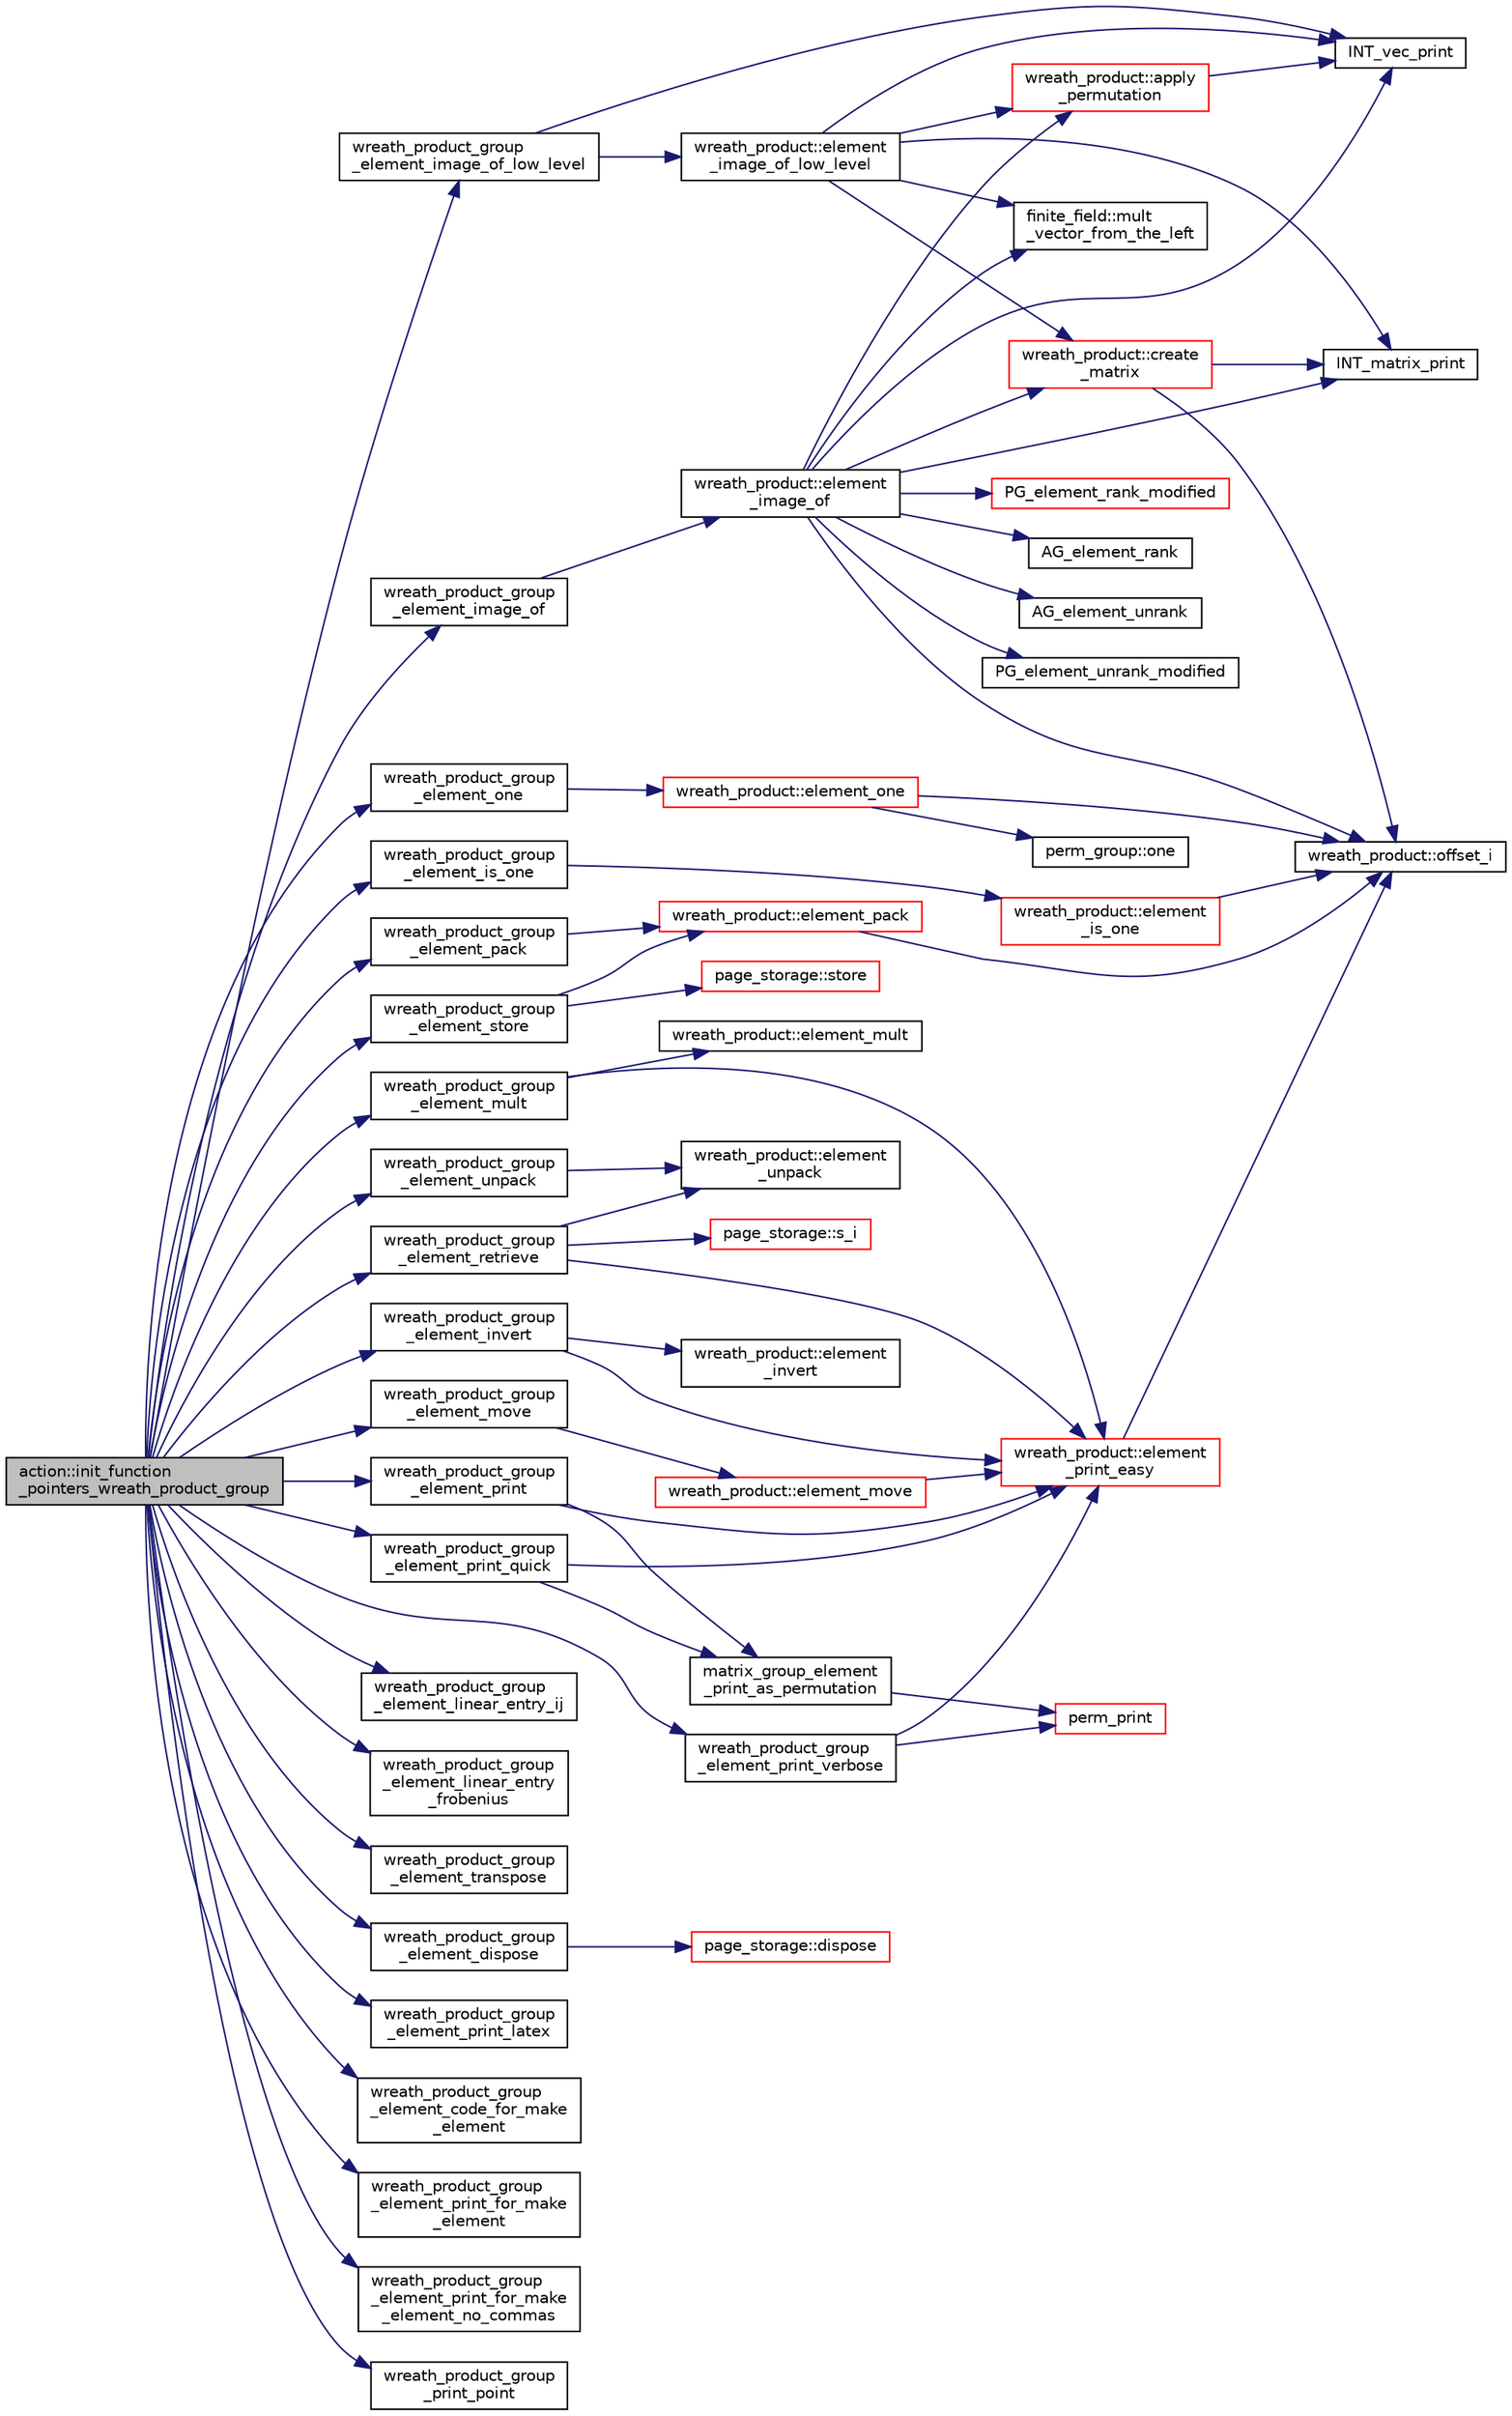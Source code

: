 digraph "action::init_function_pointers_wreath_product_group"
{
  edge [fontname="Helvetica",fontsize="10",labelfontname="Helvetica",labelfontsize="10"];
  node [fontname="Helvetica",fontsize="10",shape=record];
  rankdir="LR";
  Node27370 [label="action::init_function\l_pointers_wreath_product_group",height=0.2,width=0.4,color="black", fillcolor="grey75", style="filled", fontcolor="black"];
  Node27370 -> Node27371 [color="midnightblue",fontsize="10",style="solid",fontname="Helvetica"];
  Node27371 [label="wreath_product_group\l_element_image_of",height=0.2,width=0.4,color="black", fillcolor="white", style="filled",URL="$dc/dd4/group__actions_8h.html#ab8e7cda0e3e86654f369d3a8667d639f"];
  Node27371 -> Node27372 [color="midnightblue",fontsize="10",style="solid",fontname="Helvetica"];
  Node27372 [label="wreath_product::element\l_image_of",height=0.2,width=0.4,color="black", fillcolor="white", style="filled",URL="$d8/dfa/classwreath__product.html#a37c391ae9bd70d3422ef44a919c1119d"];
  Node27372 -> Node27373 [color="midnightblue",fontsize="10",style="solid",fontname="Helvetica"];
  Node27373 [label="AG_element_unrank",height=0.2,width=0.4,color="black", fillcolor="white", style="filled",URL="$d4/d67/geometry_8h.html#a4a33b86c87b2879b97cfa1327abe2885"];
  Node27372 -> Node27374 [color="midnightblue",fontsize="10",style="solid",fontname="Helvetica"];
  Node27374 [label="finite_field::mult\l_vector_from_the_left",height=0.2,width=0.4,color="black", fillcolor="white", style="filled",URL="$df/d5a/classfinite__field.html#aad2078020fd058c71649f0a25a4c77cc"];
  Node27372 -> Node27375 [color="midnightblue",fontsize="10",style="solid",fontname="Helvetica"];
  Node27375 [label="wreath_product::offset_i",height=0.2,width=0.4,color="black", fillcolor="white", style="filled",URL="$d8/dfa/classwreath__product.html#a081d6eed767bdd84bc74e555815641c6"];
  Node27372 -> Node27376 [color="midnightblue",fontsize="10",style="solid",fontname="Helvetica"];
  Node27376 [label="AG_element_rank",height=0.2,width=0.4,color="black", fillcolor="white", style="filled",URL="$d4/d67/geometry_8h.html#ab2ac908d07dd8038fd996e26bdc75c17"];
  Node27372 -> Node27377 [color="midnightblue",fontsize="10",style="solid",fontname="Helvetica"];
  Node27377 [label="PG_element_unrank_modified",height=0.2,width=0.4,color="black", fillcolor="white", style="filled",URL="$d4/d67/geometry_8h.html#a83ae9b605d496f6a90345303f6efae64"];
  Node27372 -> Node27378 [color="midnightblue",fontsize="10",style="solid",fontname="Helvetica"];
  Node27378 [label="INT_vec_print",height=0.2,width=0.4,color="black", fillcolor="white", style="filled",URL="$df/dbf/sajeeb_8_c.html#a79a5901af0b47dd0d694109543c027fe"];
  Node27372 -> Node27379 [color="midnightblue",fontsize="10",style="solid",fontname="Helvetica"];
  Node27379 [label="wreath_product::create\l_matrix",height=0.2,width=0.4,color="red", fillcolor="white", style="filled",URL="$d8/dfa/classwreath__product.html#ab3962a2740db55b02ec44b4295ea979d"];
  Node27379 -> Node27375 [color="midnightblue",fontsize="10",style="solid",fontname="Helvetica"];
  Node27379 -> Node27383 [color="midnightblue",fontsize="10",style="solid",fontname="Helvetica"];
  Node27383 [label="INT_matrix_print",height=0.2,width=0.4,color="black", fillcolor="white", style="filled",URL="$d5/db4/io__and__os_8h.html#afd4180a24bef3a2b584668a4eaf607ff"];
  Node27372 -> Node27383 [color="midnightblue",fontsize="10",style="solid",fontname="Helvetica"];
  Node27372 -> Node27384 [color="midnightblue",fontsize="10",style="solid",fontname="Helvetica"];
  Node27384 [label="wreath_product::apply\l_permutation",height=0.2,width=0.4,color="red", fillcolor="white", style="filled",URL="$d8/dfa/classwreath__product.html#acf0363d5dbb2ff7404269d0c806cad2e"];
  Node27384 -> Node27378 [color="midnightblue",fontsize="10",style="solid",fontname="Helvetica"];
  Node27372 -> Node27387 [color="midnightblue",fontsize="10",style="solid",fontname="Helvetica"];
  Node27387 [label="PG_element_rank_modified",height=0.2,width=0.4,color="red", fillcolor="white", style="filled",URL="$d4/d67/geometry_8h.html#a9cd1a8bf5b88a038e33862f6c2c3dd36"];
  Node27370 -> Node27389 [color="midnightblue",fontsize="10",style="solid",fontname="Helvetica"];
  Node27389 [label="wreath_product_group\l_element_image_of_low_level",height=0.2,width=0.4,color="black", fillcolor="white", style="filled",URL="$dc/dd4/group__actions_8h.html#a59bd3cf43190184647a028aa1413a8a3"];
  Node27389 -> Node27378 [color="midnightblue",fontsize="10",style="solid",fontname="Helvetica"];
  Node27389 -> Node27390 [color="midnightblue",fontsize="10",style="solid",fontname="Helvetica"];
  Node27390 [label="wreath_product::element\l_image_of_low_level",height=0.2,width=0.4,color="black", fillcolor="white", style="filled",URL="$d8/dfa/classwreath__product.html#a7fcb6fc9a7e3618daa9b2fdfa6170527"];
  Node27390 -> Node27378 [color="midnightblue",fontsize="10",style="solid",fontname="Helvetica"];
  Node27390 -> Node27379 [color="midnightblue",fontsize="10",style="solid",fontname="Helvetica"];
  Node27390 -> Node27383 [color="midnightblue",fontsize="10",style="solid",fontname="Helvetica"];
  Node27390 -> Node27374 [color="midnightblue",fontsize="10",style="solid",fontname="Helvetica"];
  Node27390 -> Node27384 [color="midnightblue",fontsize="10",style="solid",fontname="Helvetica"];
  Node27370 -> Node27391 [color="midnightblue",fontsize="10",style="solid",fontname="Helvetica"];
  Node27391 [label="wreath_product_group\l_element_linear_entry_ij",height=0.2,width=0.4,color="black", fillcolor="white", style="filled",URL="$dc/dd4/group__actions_8h.html#a9eec962f4e9988d0c78de5950cd153e1"];
  Node27370 -> Node27392 [color="midnightblue",fontsize="10",style="solid",fontname="Helvetica"];
  Node27392 [label="wreath_product_group\l_element_linear_entry\l_frobenius",height=0.2,width=0.4,color="black", fillcolor="white", style="filled",URL="$dc/dd4/group__actions_8h.html#a12001faf3956ec6df6d8ab2e7197bf50"];
  Node27370 -> Node27393 [color="midnightblue",fontsize="10",style="solid",fontname="Helvetica"];
  Node27393 [label="wreath_product_group\l_element_one",height=0.2,width=0.4,color="black", fillcolor="white", style="filled",URL="$dc/dd4/group__actions_8h.html#a81422d384d05f80e1bab00a0847e0a2e"];
  Node27393 -> Node27394 [color="midnightblue",fontsize="10",style="solid",fontname="Helvetica"];
  Node27394 [label="wreath_product::element_one",height=0.2,width=0.4,color="red", fillcolor="white", style="filled",URL="$d8/dfa/classwreath__product.html#a0d4f851a377ee75ce7222c7ddab53492"];
  Node27394 -> Node27395 [color="midnightblue",fontsize="10",style="solid",fontname="Helvetica"];
  Node27395 [label="perm_group::one",height=0.2,width=0.4,color="black", fillcolor="white", style="filled",URL="$df/d0a/classperm__group.html#ab959c8e4c528c27dfc8d4ac1919681ee"];
  Node27394 -> Node27375 [color="midnightblue",fontsize="10",style="solid",fontname="Helvetica"];
  Node27370 -> Node27399 [color="midnightblue",fontsize="10",style="solid",fontname="Helvetica"];
  Node27399 [label="wreath_product_group\l_element_is_one",height=0.2,width=0.4,color="black", fillcolor="white", style="filled",URL="$dc/dd4/group__actions_8h.html#a43c7566c41aa7a56ee5540885285f926"];
  Node27399 -> Node27400 [color="midnightblue",fontsize="10",style="solid",fontname="Helvetica"];
  Node27400 [label="wreath_product::element\l_is_one",height=0.2,width=0.4,color="red", fillcolor="white", style="filled",URL="$d8/dfa/classwreath__product.html#a41bb901fafa53d72335fcb29b95ad3b3"];
  Node27400 -> Node27375 [color="midnightblue",fontsize="10",style="solid",fontname="Helvetica"];
  Node27370 -> Node27405 [color="midnightblue",fontsize="10",style="solid",fontname="Helvetica"];
  Node27405 [label="wreath_product_group\l_element_unpack",height=0.2,width=0.4,color="black", fillcolor="white", style="filled",URL="$dc/dd4/group__actions_8h.html#a5b761be9d6bf8906e7932c791e09ce98"];
  Node27405 -> Node27406 [color="midnightblue",fontsize="10",style="solid",fontname="Helvetica"];
  Node27406 [label="wreath_product::element\l_unpack",height=0.2,width=0.4,color="black", fillcolor="white", style="filled",URL="$d8/dfa/classwreath__product.html#a542d7ad9105a829663e806dc898b747f"];
  Node27370 -> Node27407 [color="midnightblue",fontsize="10",style="solid",fontname="Helvetica"];
  Node27407 [label="wreath_product_group\l_element_pack",height=0.2,width=0.4,color="black", fillcolor="white", style="filled",URL="$dc/dd4/group__actions_8h.html#aa22c4747eb4f16179dcffc3979f581e5"];
  Node27407 -> Node27408 [color="midnightblue",fontsize="10",style="solid",fontname="Helvetica"];
  Node27408 [label="wreath_product::element_pack",height=0.2,width=0.4,color="red", fillcolor="white", style="filled",URL="$d8/dfa/classwreath__product.html#af46c75e9d831d8b2443a42290b32c99b"];
  Node27408 -> Node27375 [color="midnightblue",fontsize="10",style="solid",fontname="Helvetica"];
  Node27370 -> Node27411 [color="midnightblue",fontsize="10",style="solid",fontname="Helvetica"];
  Node27411 [label="wreath_product_group\l_element_retrieve",height=0.2,width=0.4,color="black", fillcolor="white", style="filled",URL="$dc/dd4/group__actions_8h.html#a743bb8e8a8cdf4f44f6591c96636ac3f"];
  Node27411 -> Node27412 [color="midnightblue",fontsize="10",style="solid",fontname="Helvetica"];
  Node27412 [label="page_storage::s_i",height=0.2,width=0.4,color="red", fillcolor="white", style="filled",URL="$dc/d72/classpage__storage.html#aab89cc6a99b0a56d04255ae00e9a0849"];
  Node27411 -> Node27406 [color="midnightblue",fontsize="10",style="solid",fontname="Helvetica"];
  Node27411 -> Node27415 [color="midnightblue",fontsize="10",style="solid",fontname="Helvetica"];
  Node27415 [label="wreath_product::element\l_print_easy",height=0.2,width=0.4,color="red", fillcolor="white", style="filled",URL="$d8/dfa/classwreath__product.html#aa1e82da5d4c019c0756b8ebf417ee9dc"];
  Node27415 -> Node27375 [color="midnightblue",fontsize="10",style="solid",fontname="Helvetica"];
  Node27370 -> Node27417 [color="midnightblue",fontsize="10",style="solid",fontname="Helvetica"];
  Node27417 [label="wreath_product_group\l_element_store",height=0.2,width=0.4,color="black", fillcolor="white", style="filled",URL="$dc/dd4/group__actions_8h.html#acbaacfb80dda5ce3de5603e5972b088f"];
  Node27417 -> Node27408 [color="midnightblue",fontsize="10",style="solid",fontname="Helvetica"];
  Node27417 -> Node27418 [color="midnightblue",fontsize="10",style="solid",fontname="Helvetica"];
  Node27418 [label="page_storage::store",height=0.2,width=0.4,color="red", fillcolor="white", style="filled",URL="$dc/d72/classpage__storage.html#a3d04ee0a97310a8211e223ccea1d2d3f"];
  Node27370 -> Node27422 [color="midnightblue",fontsize="10",style="solid",fontname="Helvetica"];
  Node27422 [label="wreath_product_group\l_element_mult",height=0.2,width=0.4,color="black", fillcolor="white", style="filled",URL="$dc/dd4/group__actions_8h.html#a8a00d12887c0833d1e877f5169ce0971"];
  Node27422 -> Node27415 [color="midnightblue",fontsize="10",style="solid",fontname="Helvetica"];
  Node27422 -> Node27423 [color="midnightblue",fontsize="10",style="solid",fontname="Helvetica"];
  Node27423 [label="wreath_product::element_mult",height=0.2,width=0.4,color="black", fillcolor="white", style="filled",URL="$d8/dfa/classwreath__product.html#a72ddb65c94d3bb12623b62e415178fc9"];
  Node27370 -> Node27424 [color="midnightblue",fontsize="10",style="solid",fontname="Helvetica"];
  Node27424 [label="wreath_product_group\l_element_invert",height=0.2,width=0.4,color="black", fillcolor="white", style="filled",URL="$dc/dd4/group__actions_8h.html#ac950dd10101b7b5ffec17ef2e5b9f239"];
  Node27424 -> Node27415 [color="midnightblue",fontsize="10",style="solid",fontname="Helvetica"];
  Node27424 -> Node27425 [color="midnightblue",fontsize="10",style="solid",fontname="Helvetica"];
  Node27425 [label="wreath_product::element\l_invert",height=0.2,width=0.4,color="black", fillcolor="white", style="filled",URL="$d8/dfa/classwreath__product.html#a4504018050f45c048ba06e5bdde37307"];
  Node27370 -> Node27426 [color="midnightblue",fontsize="10",style="solid",fontname="Helvetica"];
  Node27426 [label="wreath_product_group\l_element_transpose",height=0.2,width=0.4,color="black", fillcolor="white", style="filled",URL="$dc/dd4/group__actions_8h.html#a58fb7fa56b3619502e987337a9bfa934"];
  Node27370 -> Node27427 [color="midnightblue",fontsize="10",style="solid",fontname="Helvetica"];
  Node27427 [label="wreath_product_group\l_element_move",height=0.2,width=0.4,color="black", fillcolor="white", style="filled",URL="$dc/dd4/group__actions_8h.html#a6553d325b3d41bb32b6b3fae0a862ce9"];
  Node27427 -> Node27428 [color="midnightblue",fontsize="10",style="solid",fontname="Helvetica"];
  Node27428 [label="wreath_product::element_move",height=0.2,width=0.4,color="red", fillcolor="white", style="filled",URL="$d8/dfa/classwreath__product.html#aa079ee3284cc5fb205589db61cf3bdba"];
  Node27428 -> Node27415 [color="midnightblue",fontsize="10",style="solid",fontname="Helvetica"];
  Node27370 -> Node27429 [color="midnightblue",fontsize="10",style="solid",fontname="Helvetica"];
  Node27429 [label="wreath_product_group\l_element_dispose",height=0.2,width=0.4,color="black", fillcolor="white", style="filled",URL="$dc/dd4/group__actions_8h.html#a9136b8542f4b9a26e00a6d72261c8894"];
  Node27429 -> Node27430 [color="midnightblue",fontsize="10",style="solid",fontname="Helvetica"];
  Node27430 [label="page_storage::dispose",height=0.2,width=0.4,color="red", fillcolor="white", style="filled",URL="$dc/d72/classpage__storage.html#a10a87bab5f2aac2f4ddf3ebe84cf897a"];
  Node27370 -> Node27432 [color="midnightblue",fontsize="10",style="solid",fontname="Helvetica"];
  Node27432 [label="wreath_product_group\l_element_print",height=0.2,width=0.4,color="black", fillcolor="white", style="filled",URL="$dc/dd4/group__actions_8h.html#a17b20cc18b13f32e90f4cc5fb64daf44"];
  Node27432 -> Node27415 [color="midnightblue",fontsize="10",style="solid",fontname="Helvetica"];
  Node27432 -> Node27433 [color="midnightblue",fontsize="10",style="solid",fontname="Helvetica"];
  Node27433 [label="matrix_group_element\l_print_as_permutation",height=0.2,width=0.4,color="black", fillcolor="white", style="filled",URL="$dc/dd4/group__actions_8h.html#a91ca957e7be142f650a23cba99fb20a7"];
  Node27433 -> Node27434 [color="midnightblue",fontsize="10",style="solid",fontname="Helvetica"];
  Node27434 [label="perm_print",height=0.2,width=0.4,color="red", fillcolor="white", style="filled",URL="$d2/d7c/combinatorics_8_c.html#a2c7eee1361109e8c5b94921589815194"];
  Node27370 -> Node27436 [color="midnightblue",fontsize="10",style="solid",fontname="Helvetica"];
  Node27436 [label="wreath_product_group\l_element_print_quick",height=0.2,width=0.4,color="black", fillcolor="white", style="filled",URL="$dc/dd4/group__actions_8h.html#ac15fe3f2b3cf296ca8fbdfe3c971b63b"];
  Node27436 -> Node27415 [color="midnightblue",fontsize="10",style="solid",fontname="Helvetica"];
  Node27436 -> Node27433 [color="midnightblue",fontsize="10",style="solid",fontname="Helvetica"];
  Node27370 -> Node27437 [color="midnightblue",fontsize="10",style="solid",fontname="Helvetica"];
  Node27437 [label="wreath_product_group\l_element_print_latex",height=0.2,width=0.4,color="black", fillcolor="white", style="filled",URL="$dc/dd4/group__actions_8h.html#a6d4661e1ba4db85a11c3934ae5911a70"];
  Node27370 -> Node27438 [color="midnightblue",fontsize="10",style="solid",fontname="Helvetica"];
  Node27438 [label="wreath_product_group\l_element_print_verbose",height=0.2,width=0.4,color="black", fillcolor="white", style="filled",URL="$dc/dd4/group__actions_8h.html#a7664deec40eceaffc44c72f39119796a"];
  Node27438 -> Node27415 [color="midnightblue",fontsize="10",style="solid",fontname="Helvetica"];
  Node27438 -> Node27434 [color="midnightblue",fontsize="10",style="solid",fontname="Helvetica"];
  Node27370 -> Node27439 [color="midnightblue",fontsize="10",style="solid",fontname="Helvetica"];
  Node27439 [label="wreath_product_group\l_element_code_for_make\l_element",height=0.2,width=0.4,color="black", fillcolor="white", style="filled",URL="$dc/dd4/group__actions_8h.html#a1f5e8146fde6e20c8206f2e0a03e3b61"];
  Node27370 -> Node27440 [color="midnightblue",fontsize="10",style="solid",fontname="Helvetica"];
  Node27440 [label="wreath_product_group\l_element_print_for_make\l_element",height=0.2,width=0.4,color="black", fillcolor="white", style="filled",URL="$dc/dd4/group__actions_8h.html#a13e1180a99102e25945a2529ad961d67"];
  Node27370 -> Node27441 [color="midnightblue",fontsize="10",style="solid",fontname="Helvetica"];
  Node27441 [label="wreath_product_group\l_element_print_for_make\l_element_no_commas",height=0.2,width=0.4,color="black", fillcolor="white", style="filled",URL="$dc/dd4/group__actions_8h.html#a92a09694c557a7c053bf0175eb219d4b"];
  Node27370 -> Node27442 [color="midnightblue",fontsize="10",style="solid",fontname="Helvetica"];
  Node27442 [label="wreath_product_group\l_print_point",height=0.2,width=0.4,color="black", fillcolor="white", style="filled",URL="$dc/dd4/group__actions_8h.html#aa968af12d472dfc9ce5e6e5ec50b9152"];
}
